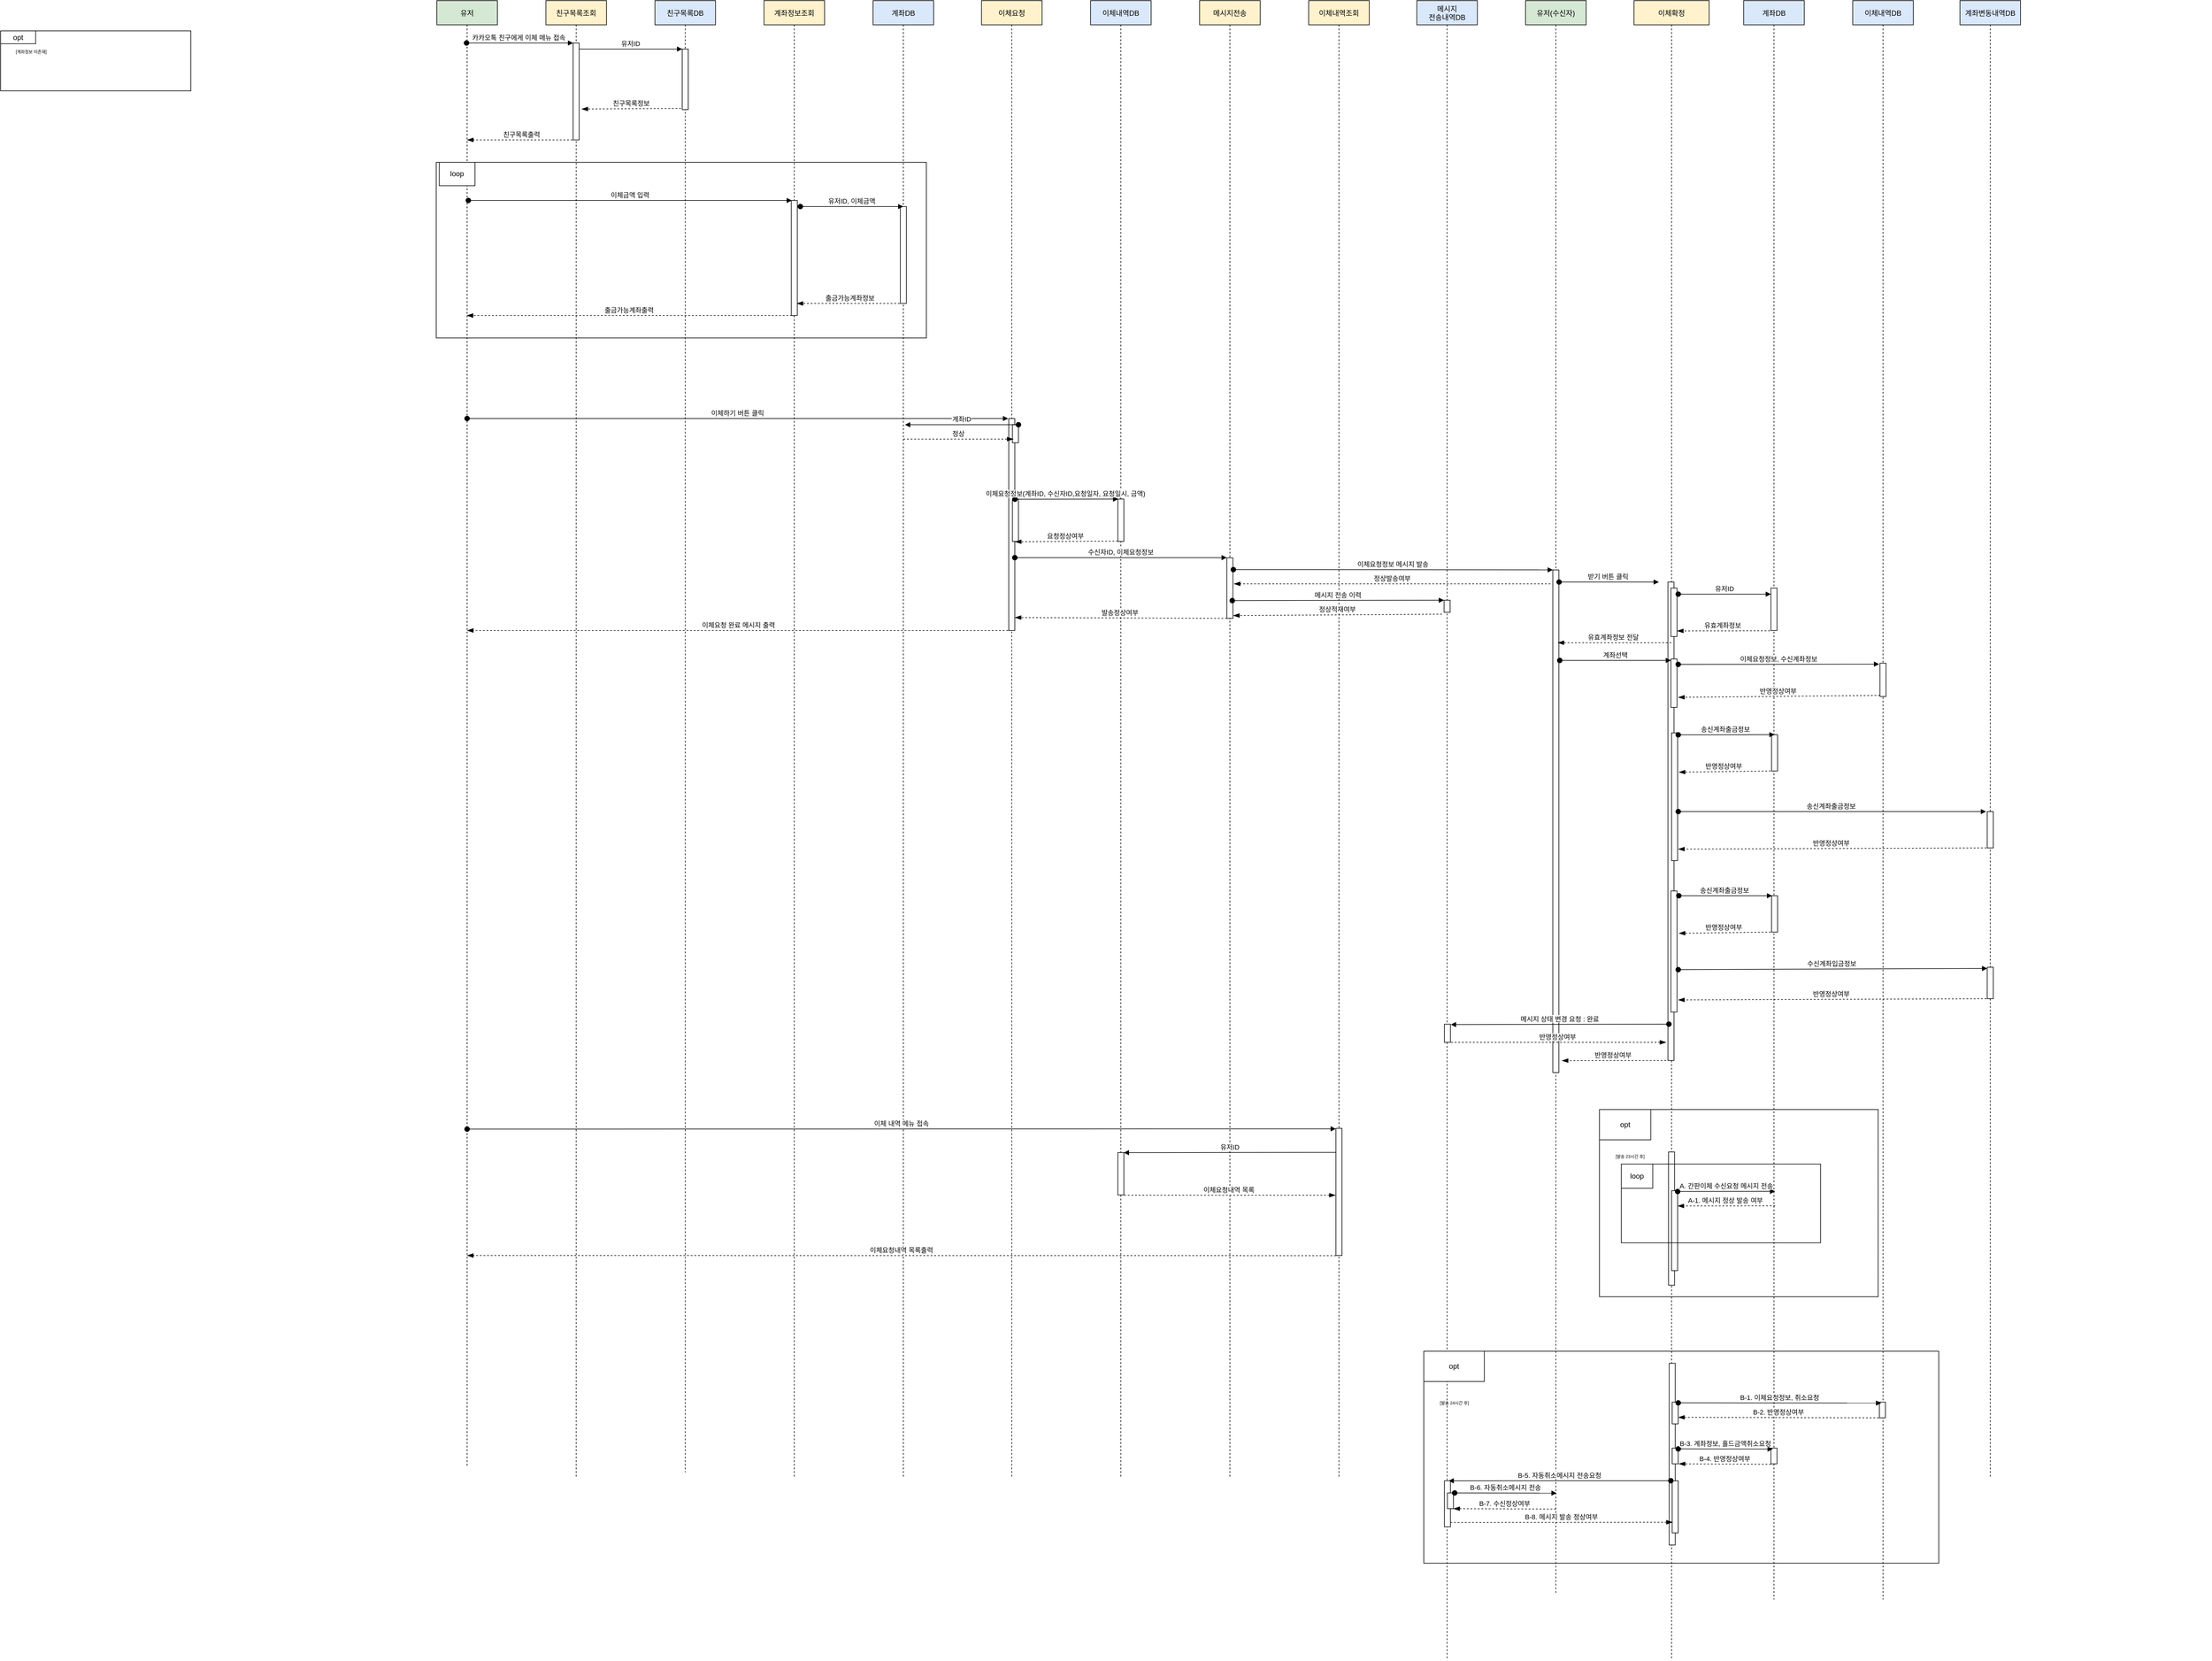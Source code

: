 <mxfile version="20.3.3" type="github">
  <diagram id="kgpKYQtTHZ0yAKxKKP6v" name="Page-1">
    <mxGraphModel dx="3054" dy="756" grid="1" gridSize="10" guides="1" tooltips="1" connect="1" arrows="1" fold="1" page="1" pageScale="1" pageWidth="850" pageHeight="1100" background="none" math="0" shadow="0">
      <root>
        <mxCell id="0" />
        <mxCell id="1" parent="0" />
        <mxCell id="CvV1-d97VzqDH3h47T7x-56" value="" style="group" parent="1" vertex="1" connectable="0">
          <mxGeometry x="-1100" y="130" width="314" height="99" as="geometry" />
        </mxCell>
        <mxCell id="CvV1-d97VzqDH3h47T7x-58" value="opt" style="whiteSpace=wrap;html=1;labelBackgroundColor=#FFFFFF;strokeWidth=1;fillColor=default;" parent="CvV1-d97VzqDH3h47T7x-56" vertex="1">
          <mxGeometry width="57.842" height="21.214" as="geometry" />
        </mxCell>
        <mxCell id="CvV1-d97VzqDH3h47T7x-61" value="" style="group" parent="CvV1-d97VzqDH3h47T7x-56" vertex="1" connectable="0">
          <mxGeometry width="314.0" height="99.0" as="geometry" />
        </mxCell>
        <mxCell id="CvV1-d97VzqDH3h47T7x-57" value="" style="whiteSpace=wrap;html=1;labelBackgroundColor=#FFFFFF;strokeWidth=1;fillColor=none;" parent="CvV1-d97VzqDH3h47T7x-61" vertex="1">
          <mxGeometry width="314.0" height="99.0" as="geometry" />
        </mxCell>
        <mxCell id="CvV1-d97VzqDH3h47T7x-60" value="[계좌정보 미존재]" style="text;html=1;align=center;verticalAlign=middle;resizable=0;points=[];autosize=1;strokeColor=none;fillColor=none;fontSize=7;" parent="CvV1-d97VzqDH3h47T7x-61" vertex="1">
          <mxGeometry y="20.114" width="100" height="30" as="geometry" />
        </mxCell>
        <mxCell id="2jdDPLGbn6Hf8-7H8EuZ-40" value="" style="group" parent="1" vertex="1" connectable="0">
          <mxGeometry x="-380" y="80" width="2929" height="2740" as="geometry" />
        </mxCell>
        <mxCell id="3nuBFxr9cyL0pnOWT2aG-1" value="친구목록조회" style="shape=umlLifeline;perimeter=lifelinePerimeter;container=1;collapsible=0;recursiveResize=0;rounded=0;shadow=0;strokeWidth=1;fillColor=#fff2cc;strokeColor=default;" parent="2jdDPLGbn6Hf8-7H8EuZ-40" vertex="1">
          <mxGeometry x="180" width="100" height="2440" as="geometry" />
        </mxCell>
        <mxCell id="3nuBFxr9cyL0pnOWT2aG-2" value="" style="points=[];perimeter=orthogonalPerimeter;rounded=0;shadow=0;strokeWidth=1;" parent="3nuBFxr9cyL0pnOWT2aG-1" vertex="1">
          <mxGeometry x="45" y="70" width="10" height="160" as="geometry" />
        </mxCell>
        <mxCell id="3nuBFxr9cyL0pnOWT2aG-5" value="친구목록DB" style="shape=umlLifeline;perimeter=lifelinePerimeter;container=1;collapsible=0;recursiveResize=0;rounded=0;shadow=0;strokeWidth=1;fillColor=#dae8fc;strokeColor=default;" parent="2jdDPLGbn6Hf8-7H8EuZ-40" vertex="1">
          <mxGeometry x="360" width="100" height="2430" as="geometry" />
        </mxCell>
        <mxCell id="3nuBFxr9cyL0pnOWT2aG-6" value="" style="points=[];perimeter=orthogonalPerimeter;rounded=0;shadow=0;strokeWidth=1;" parent="3nuBFxr9cyL0pnOWT2aG-5" vertex="1">
          <mxGeometry x="45" y="80" width="10" height="100" as="geometry" />
        </mxCell>
        <mxCell id="3nuBFxr9cyL0pnOWT2aG-7" value="친구목록정보" style="verticalAlign=bottom;endArrow=blockThin;dashed=1;endSize=8;shadow=0;strokeWidth=1;exitX=-0.2;exitY=0.98;exitDx=0;exitDy=0;exitPerimeter=0;endFill=1;entryX=1.4;entryY=0.681;entryDx=0;entryDy=0;entryPerimeter=0;" parent="2jdDPLGbn6Hf8-7H8EuZ-40" target="3nuBFxr9cyL0pnOWT2aG-2" edge="1">
          <mxGeometry relative="1" as="geometry">
            <mxPoint x="240" y="178" as="targetPoint" />
            <mxPoint x="403" y="178" as="sourcePoint" />
          </mxGeometry>
        </mxCell>
        <mxCell id="3nuBFxr9cyL0pnOWT2aG-8" value="유저ID" style="verticalAlign=bottom;endArrow=block;entryX=0;entryY=0;shadow=0;strokeWidth=1;" parent="2jdDPLGbn6Hf8-7H8EuZ-40" source="3nuBFxr9cyL0pnOWT2aG-2" target="3nuBFxr9cyL0pnOWT2aG-6" edge="1">
          <mxGeometry relative="1" as="geometry">
            <mxPoint x="335" y="80" as="sourcePoint" />
          </mxGeometry>
        </mxCell>
        <mxCell id="CvV1-d97VzqDH3h47T7x-1" value="유저" style="shape=umlLifeline;perimeter=lifelinePerimeter;container=1;collapsible=0;recursiveResize=0;rounded=0;shadow=0;strokeWidth=1;fillColor=#d5e8d4;strokeColor=default;" parent="2jdDPLGbn6Hf8-7H8EuZ-40" vertex="1">
          <mxGeometry width="100" height="2420" as="geometry" />
        </mxCell>
        <mxCell id="CvV1-d97VzqDH3h47T7x-10" value="이체금액 입력" style="verticalAlign=bottom;startArrow=oval;endArrow=block;startSize=8;shadow=0;strokeWidth=1;exitX=0.4;exitY=0;exitDx=0;exitDy=0;exitPerimeter=0;entryX=0.1;entryY=0;entryDx=0;entryDy=0;entryPerimeter=0;" parent="CvV1-d97VzqDH3h47T7x-1" target="CvV1-d97VzqDH3h47T7x-8" edge="1">
          <mxGeometry relative="1" as="geometry">
            <mxPoint x="52" y="330" as="sourcePoint" />
            <mxPoint x="228" y="330" as="targetPoint" />
          </mxGeometry>
        </mxCell>
        <mxCell id="3nuBFxr9cyL0pnOWT2aG-3" value="카카오톡 친구에게 이체 메뉴 접속 " style="verticalAlign=bottom;startArrow=oval;endArrow=block;startSize=8;shadow=0;strokeWidth=1;exitX=0.4;exitY=0;exitDx=0;exitDy=0;exitPerimeter=0;" parent="2jdDPLGbn6Hf8-7H8EuZ-40" target="3nuBFxr9cyL0pnOWT2aG-2" edge="1">
          <mxGeometry relative="1" as="geometry">
            <mxPoint x="49" y="70" as="sourcePoint" />
          </mxGeometry>
        </mxCell>
        <mxCell id="CvV1-d97VzqDH3h47T7x-9" value="친구목록출력" style="verticalAlign=bottom;endArrow=blockThin;dashed=1;endSize=8;shadow=0;strokeWidth=1;endFill=1;" parent="2jdDPLGbn6Hf8-7H8EuZ-40" target="CvV1-d97VzqDH3h47T7x-1" edge="1">
          <mxGeometry relative="1" as="geometry">
            <mxPoint x="245" y="240" as="targetPoint" />
            <mxPoint x="230" y="230" as="sourcePoint" />
          </mxGeometry>
        </mxCell>
        <mxCell id="CvV1-d97VzqDH3h47T7x-13" value="계좌정보조회" style="shape=umlLifeline;perimeter=lifelinePerimeter;container=1;collapsible=0;recursiveResize=0;rounded=0;shadow=0;strokeWidth=1;fillColor=#fff2cc;strokeColor=default;" parent="2jdDPLGbn6Hf8-7H8EuZ-40" vertex="1">
          <mxGeometry x="540" width="100" height="2440" as="geometry" />
        </mxCell>
        <mxCell id="CvV1-d97VzqDH3h47T7x-8" value="" style="points=[];perimeter=orthogonalPerimeter;rounded=0;shadow=0;strokeWidth=1;" parent="CvV1-d97VzqDH3h47T7x-13" vertex="1">
          <mxGeometry x="45" y="330" width="10" height="190" as="geometry" />
        </mxCell>
        <mxCell id="CvV1-d97VzqDH3h47T7x-15" value="계좌DB" style="shape=umlLifeline;perimeter=lifelinePerimeter;container=1;collapsible=0;recursiveResize=0;rounded=0;shadow=0;strokeWidth=1;fillColor=#dae8fc;strokeColor=default;" parent="2jdDPLGbn6Hf8-7H8EuZ-40" vertex="1">
          <mxGeometry x="720" width="100" height="2440" as="geometry" />
        </mxCell>
        <mxCell id="CvV1-d97VzqDH3h47T7x-16" value="" style="points=[];perimeter=orthogonalPerimeter;rounded=0;shadow=0;strokeWidth=1;" parent="CvV1-d97VzqDH3h47T7x-15" vertex="1">
          <mxGeometry x="45" y="340" width="10" height="160" as="geometry" />
        </mxCell>
        <mxCell id="CvV1-d97VzqDH3h47T7x-19" value="유저ID, 이체금액" style="verticalAlign=bottom;startArrow=oval;endArrow=block;startSize=8;shadow=0;strokeWidth=1;entryX=0.5;entryY=0;entryDx=0;entryDy=0;entryPerimeter=0;" parent="2jdDPLGbn6Hf8-7H8EuZ-40" target="CvV1-d97VzqDH3h47T7x-16" edge="1">
          <mxGeometry relative="1" as="geometry">
            <mxPoint x="600" y="340" as="sourcePoint" />
            <mxPoint x="1154" y="370" as="targetPoint" />
          </mxGeometry>
        </mxCell>
        <mxCell id="CvV1-d97VzqDH3h47T7x-24" value="출금가능계좌정보" style="verticalAlign=bottom;endArrow=blockThin;dashed=1;endSize=8;shadow=0;strokeWidth=1;entryX=0.9;entryY=0.869;entryDx=0;entryDy=0;entryPerimeter=0;exitX=0.5;exitY=1;exitDx=0;exitDy=0;exitPerimeter=0;endFill=1;" parent="2jdDPLGbn6Hf8-7H8EuZ-40" edge="1">
          <mxGeometry relative="1" as="geometry">
            <mxPoint x="594" y="500.04" as="targetPoint" />
            <mxPoint x="770" y="500" as="sourcePoint" />
          </mxGeometry>
        </mxCell>
        <mxCell id="CvV1-d97VzqDH3h47T7x-25" value="출금가능계좌출력" style="verticalAlign=bottom;endArrow=blockThin;dashed=1;endSize=8;shadow=0;strokeWidth=1;exitX=0.5;exitY=1;exitDx=0;exitDy=0;exitPerimeter=0;endFill=1;" parent="2jdDPLGbn6Hf8-7H8EuZ-40" edge="1">
          <mxGeometry relative="1" as="geometry">
            <mxPoint x="49.5" y="520" as="targetPoint" />
            <mxPoint x="586" y="520" as="sourcePoint" />
          </mxGeometry>
        </mxCell>
        <mxCell id="CvV1-d97VzqDH3h47T7x-55" value="" style="group" parent="2jdDPLGbn6Hf8-7H8EuZ-40" vertex="1" connectable="0">
          <mxGeometry x="4" y="267" width="809" height="290" as="geometry" />
        </mxCell>
        <mxCell id="CvV1-d97VzqDH3h47T7x-54" value="loop" style="whiteSpace=wrap;html=1;labelBackgroundColor=#FFFFFF;strokeWidth=1;fillColor=default;" parent="CvV1-d97VzqDH3h47T7x-55" vertex="1">
          <mxGeometry width="58.99" height="38.667" as="geometry" />
        </mxCell>
        <mxCell id="CvV1-d97VzqDH3h47T7x-53" value="" style="whiteSpace=wrap;html=1;labelBackgroundColor=#FFFFFF;strokeWidth=1;fillColor=none;" parent="CvV1-d97VzqDH3h47T7x-55" vertex="1">
          <mxGeometry x="-5" width="809" height="290" as="geometry" />
        </mxCell>
        <mxCell id="CvV1-d97VzqDH3h47T7x-63" value="이체하기 버튼 클릭" style="verticalAlign=bottom;startArrow=oval;endArrow=block;startSize=8;shadow=0;strokeWidth=1;exitX=0.4;exitY=0;exitDx=0;exitDy=0;exitPerimeter=0;entryX=-0.1;entryY=0;entryDx=0;entryDy=0;entryPerimeter=0;" parent="2jdDPLGbn6Hf8-7H8EuZ-40" target="CvV1-d97VzqDH3h47T7x-65" edge="1">
          <mxGeometry relative="1" as="geometry">
            <mxPoint x="50" y="690" as="sourcePoint" />
            <mxPoint x="226" y="690" as="targetPoint" />
          </mxGeometry>
        </mxCell>
        <mxCell id="CvV1-d97VzqDH3h47T7x-77" value="이체요청 완료 메시지 출력 " style="verticalAlign=bottom;endArrow=blockThin;dashed=1;endSize=8;shadow=0;strokeWidth=1;exitX=0.5;exitY=1;exitDx=0;exitDy=0;exitPerimeter=0;endFill=1;" parent="2jdDPLGbn6Hf8-7H8EuZ-40" source="CvV1-d97VzqDH3h47T7x-65" target="CvV1-d97VzqDH3h47T7x-1" edge="1">
          <mxGeometry relative="1" as="geometry">
            <mxPoint x="772.0" y="1040.45" as="targetPoint" />
            <mxPoint x="1120.85" y="1040" as="sourcePoint" />
          </mxGeometry>
        </mxCell>
        <mxCell id="CvV1-d97VzqDH3h47T7x-79" value="이체 내역 메뉴 접속" style="verticalAlign=bottom;startArrow=oval;endArrow=block;startSize=8;shadow=0;strokeWidth=1;exitX=0.5;exitY=0.484;exitDx=0;exitDy=0;exitPerimeter=0;entryX=-0.015;entryY=0.004;entryDx=0;entryDy=0;entryPerimeter=0;" parent="2jdDPLGbn6Hf8-7H8EuZ-40" target="CvV1-d97VzqDH3h47T7x-82" edge="1">
          <mxGeometry relative="1" as="geometry">
            <mxPoint x="50" y="1863.28" as="sourcePoint" />
            <mxPoint x="1127" y="1862" as="targetPoint" />
          </mxGeometry>
        </mxCell>
        <mxCell id="CvV1-d97VzqDH3h47T7x-87" value="이체요청내역 목록출력" style="verticalAlign=bottom;endArrow=blockThin;dashed=1;endSize=8;shadow=0;strokeWidth=1;endFill=1;exitX=0;exitY=1.001;exitDx=0;exitDy=0;exitPerimeter=0;" parent="2jdDPLGbn6Hf8-7H8EuZ-40" source="CvV1-d97VzqDH3h47T7x-82" edge="1">
          <mxGeometry relative="1" as="geometry">
            <mxPoint x="50" y="2072" as="targetPoint" />
            <mxPoint x="1790" y="2072" as="sourcePoint" />
          </mxGeometry>
        </mxCell>
        <mxCell id="CvV1-d97VzqDH3h47T7x-135" value="" style="group" parent="2jdDPLGbn6Hf8-7H8EuZ-40" vertex="1" connectable="0">
          <mxGeometry x="899" width="2030" height="2740" as="geometry" />
        </mxCell>
        <mxCell id="CvV1-d97VzqDH3h47T7x-64" value="이체요청" style="shape=umlLifeline;perimeter=lifelinePerimeter;container=1;collapsible=0;recursiveResize=0;rounded=0;shadow=0;strokeWidth=1;fillColor=#fff2cc;strokeColor=default;" parent="CvV1-d97VzqDH3h47T7x-135" vertex="1">
          <mxGeometry width="100" height="2440" as="geometry" />
        </mxCell>
        <mxCell id="CvV1-d97VzqDH3h47T7x-65" value="" style="points=[];perimeter=orthogonalPerimeter;rounded=0;shadow=0;strokeWidth=1;" parent="CvV1-d97VzqDH3h47T7x-64" vertex="1">
          <mxGeometry x="45" y="690" width="10" height="350" as="geometry" />
        </mxCell>
        <mxCell id="998yXdrQcmCT62WCg0Dt-4" value="" style="points=[];perimeter=orthogonalPerimeter;rounded=0;shadow=0;strokeWidth=1;" vertex="1" parent="CvV1-d97VzqDH3h47T7x-64">
          <mxGeometry x="51" y="823" width="10" height="70" as="geometry" />
        </mxCell>
        <mxCell id="CvV1-d97VzqDH3h47T7x-66" value="이체내역DB" style="shape=umlLifeline;perimeter=lifelinePerimeter;container=1;collapsible=0;recursiveResize=0;rounded=0;shadow=0;strokeWidth=1;fillColor=#dae8fc;strokeColor=default;" parent="CvV1-d97VzqDH3h47T7x-135" vertex="1">
          <mxGeometry x="180" width="100" height="2440" as="geometry" />
        </mxCell>
        <mxCell id="CvV1-d97VzqDH3h47T7x-67" value="" style="points=[];perimeter=orthogonalPerimeter;rounded=0;shadow=0;strokeWidth=1;" parent="CvV1-d97VzqDH3h47T7x-66" vertex="1">
          <mxGeometry x="45" y="823" width="10" height="70" as="geometry" />
        </mxCell>
        <mxCell id="CvV1-d97VzqDH3h47T7x-84" value="" style="points=[];perimeter=orthogonalPerimeter;rounded=0;shadow=0;strokeWidth=1;" parent="CvV1-d97VzqDH3h47T7x-66" vertex="1">
          <mxGeometry x="45" y="1902" width="10" height="70" as="geometry" />
        </mxCell>
        <mxCell id="CvV1-d97VzqDH3h47T7x-68" value="메시지전송" style="shape=umlLifeline;perimeter=lifelinePerimeter;container=1;collapsible=0;recursiveResize=0;rounded=0;shadow=0;strokeWidth=1;fillColor=#fff2cc;strokeColor=default;" parent="CvV1-d97VzqDH3h47T7x-135" vertex="1">
          <mxGeometry x="360" width="100" height="2440" as="geometry" />
        </mxCell>
        <mxCell id="CvV1-d97VzqDH3h47T7x-69" value="" style="points=[];perimeter=orthogonalPerimeter;rounded=0;shadow=0;strokeWidth=1;" parent="CvV1-d97VzqDH3h47T7x-68" vertex="1">
          <mxGeometry x="45" y="920" width="10" height="100" as="geometry" />
        </mxCell>
        <mxCell id="CvV1-d97VzqDH3h47T7x-71" value="이체요청정보(계좌ID, 수신자ID,요청일자, 요청일시, 금액) " style="verticalAlign=bottom;startArrow=oval;endArrow=block;startSize=8;shadow=0;strokeWidth=1;exitX=1.031;exitY=0.172;exitDx=0;exitDy=0;exitPerimeter=0;entryX=0.068;entryY=0;entryDx=0;entryDy=0;entryPerimeter=0;" parent="CvV1-d97VzqDH3h47T7x-135" target="CvV1-d97VzqDH3h47T7x-67" edge="1">
          <mxGeometry relative="1" as="geometry">
            <mxPoint x="55.31" y="823.2" as="sourcePoint" />
            <mxPoint x="230" y="823" as="targetPoint" />
          </mxGeometry>
        </mxCell>
        <mxCell id="CvV1-d97VzqDH3h47T7x-72" value="수신자ID, 이체요청정보" style="verticalAlign=bottom;startArrow=oval;endArrow=block;startSize=8;shadow=0;strokeWidth=1;entryX=-0.014;entryY=-0.003;entryDx=0;entryDy=0;entryPerimeter=0;" parent="CvV1-d97VzqDH3h47T7x-135" source="CvV1-d97VzqDH3h47T7x-65" target="CvV1-d97VzqDH3h47T7x-69" edge="1">
          <mxGeometry relative="1" as="geometry">
            <mxPoint x="65.31" y="860.2" as="sourcePoint" />
            <mxPoint x="235.68" y="860" as="targetPoint" />
          </mxGeometry>
        </mxCell>
        <mxCell id="CvV1-d97VzqDH3h47T7x-73" value="요청정상여부 " style="verticalAlign=bottom;endArrow=blockThin;dashed=1;endSize=8;shadow=0;strokeWidth=1;exitX=0.009;exitY=0.991;exitDx=0;exitDy=0;exitPerimeter=0;endFill=1;entryX=1.036;entryY=0.373;entryDx=0;entryDy=0;entryPerimeter=0;" parent="CvV1-d97VzqDH3h47T7x-135" source="CvV1-d97VzqDH3h47T7x-67" edge="1">
          <mxGeometry relative="1" as="geometry">
            <mxPoint x="55.36" y="893.55" as="targetPoint" />
            <mxPoint x="225" y="891.82" as="sourcePoint" />
          </mxGeometry>
        </mxCell>
        <mxCell id="CvV1-d97VzqDH3h47T7x-74" value="유저(수신자)" style="shape=umlLifeline;perimeter=lifelinePerimeter;container=1;collapsible=0;recursiveResize=0;rounded=0;shadow=0;strokeWidth=1;fillColor=#d5e8d4;strokeColor=default;" parent="CvV1-d97VzqDH3h47T7x-135" vertex="1">
          <mxGeometry x="898" width="100" height="2630" as="geometry" />
        </mxCell>
        <mxCell id="CvV1-d97VzqDH3h47T7x-88" value="" style="points=[];perimeter=orthogonalPerimeter;rounded=0;shadow=0;strokeWidth=1;" parent="CvV1-d97VzqDH3h47T7x-74" vertex="1">
          <mxGeometry x="45" y="940" width="10" height="830" as="geometry" />
        </mxCell>
        <mxCell id="CvV1-d97VzqDH3h47T7x-76" value="발송정상여부 " style="verticalAlign=bottom;endArrow=blockThin;dashed=1;endSize=8;shadow=0;strokeWidth=1;exitX=0.008;exitY=1;exitDx=0;exitDy=0;exitPerimeter=0;endFill=1;entryX=1.012;entryY=0.939;entryDx=0;entryDy=0;entryPerimeter=0;" parent="CvV1-d97VzqDH3h47T7x-135" source="CvV1-d97VzqDH3h47T7x-69" target="CvV1-d97VzqDH3h47T7x-65" edge="1">
          <mxGeometry relative="1" as="geometry">
            <mxPoint x="150" y="931" as="targetPoint" />
            <mxPoint x="399.73" y="930.0" as="sourcePoint" />
          </mxGeometry>
        </mxCell>
        <mxCell id="CvV1-d97VzqDH3h47T7x-81" value="이체내역조회" style="shape=umlLifeline;perimeter=lifelinePerimeter;container=1;collapsible=0;recursiveResize=0;rounded=0;shadow=0;strokeWidth=1;fillColor=#fff2cc;strokeColor=default;" parent="CvV1-d97VzqDH3h47T7x-135" vertex="1">
          <mxGeometry x="540" width="100" height="2440" as="geometry" />
        </mxCell>
        <mxCell id="CvV1-d97VzqDH3h47T7x-82" value="" style="points=[];perimeter=orthogonalPerimeter;rounded=0;shadow=0;strokeWidth=1;" parent="CvV1-d97VzqDH3h47T7x-81" vertex="1">
          <mxGeometry x="45" y="1862" width="10" height="210" as="geometry" />
        </mxCell>
        <mxCell id="CvV1-d97VzqDH3h47T7x-83" value="유저ID" style="verticalAlign=bottom;startArrow=none;endArrow=block;startSize=8;shadow=0;strokeWidth=1;exitX=0.002;exitY=0.189;exitDx=0;exitDy=0;exitPerimeter=0;entryX=0.99;entryY=0.002;entryDx=0;entryDy=0;entryPerimeter=0;startFill=0;" parent="CvV1-d97VzqDH3h47T7x-135" source="CvV1-d97VzqDH3h47T7x-82" target="CvV1-d97VzqDH3h47T7x-84" edge="1">
          <mxGeometry relative="1" as="geometry">
            <mxPoint x="-1020" y="1873.28" as="sourcePoint" />
            <mxPoint x="340" y="1902" as="targetPoint" />
          </mxGeometry>
        </mxCell>
        <mxCell id="CvV1-d97VzqDH3h47T7x-85" value="이체요청내역 목록 " style="verticalAlign=bottom;endArrow=blockThin;dashed=1;endSize=8;shadow=0;strokeWidth=1;exitX=1.047;exitY=1.008;exitDx=0;exitDy=0;exitPerimeter=0;endFill=1;entryX=-0.049;entryY=0.526;entryDx=0;entryDy=0;entryPerimeter=0;" parent="CvV1-d97VzqDH3h47T7x-135" source="CvV1-d97VzqDH3h47T7x-84" target="CvV1-d97VzqDH3h47T7x-82" edge="1">
          <mxGeometry relative="1" as="geometry">
            <mxPoint x="-140" y="2022.45" as="targetPoint" />
            <mxPoint x="208.85" y="2022" as="sourcePoint" />
          </mxGeometry>
        </mxCell>
        <mxCell id="CvV1-d97VzqDH3h47T7x-89" value="이체확정" style="shape=umlLifeline;perimeter=lifelinePerimeter;container=1;collapsible=0;recursiveResize=0;rounded=0;shadow=0;strokeWidth=1;fillColor=#fff2cc;strokeColor=default;" parent="CvV1-d97VzqDH3h47T7x-135" vertex="1">
          <mxGeometry x="1077" width="124" height="2740" as="geometry" />
        </mxCell>
        <mxCell id="CvV1-d97VzqDH3h47T7x-90" value="" style="points=[];perimeter=orthogonalPerimeter;rounded=0;shadow=0;strokeWidth=1;" parent="CvV1-d97VzqDH3h47T7x-89" vertex="1">
          <mxGeometry x="56" y="960" width="10" height="790" as="geometry" />
        </mxCell>
        <mxCell id="CvV1-d97VzqDH3h47T7x-94" value="" style="points=[];perimeter=orthogonalPerimeter;rounded=0;shadow=0;strokeWidth=1;" parent="CvV1-d97VzqDH3h47T7x-89" vertex="1">
          <mxGeometry x="61" y="970" width="10" height="80" as="geometry" />
        </mxCell>
        <mxCell id="CvV1-d97VzqDH3h47T7x-114" value="" style="points=[];perimeter=orthogonalPerimeter;rounded=0;shadow=0;strokeWidth=1;" parent="CvV1-d97VzqDH3h47T7x-89" vertex="1">
          <mxGeometry x="62" y="1209" width="10" height="211" as="geometry" />
        </mxCell>
        <mxCell id="CvV1-d97VzqDH3h47T7x-124" value="" style="points=[];perimeter=orthogonalPerimeter;rounded=0;shadow=0;strokeWidth=1;" parent="CvV1-d97VzqDH3h47T7x-89" vertex="1">
          <mxGeometry x="61" y="1470" width="10" height="200" as="geometry" />
        </mxCell>
        <mxCell id="2jdDPLGbn6Hf8-7H8EuZ-38" value="유효계좌정보 전달 " style="verticalAlign=bottom;endArrow=blockThin;dashed=1;endSize=8;shadow=0;strokeWidth=1;endFill=1;entryX=1.014;entryY=0.884;entryDx=0;entryDy=0;entryPerimeter=0;" parent="CvV1-d97VzqDH3h47T7x-89" source="CvV1-d97VzqDH3h47T7x-89" edge="1">
          <mxGeometry relative="1" as="geometry">
            <mxPoint x="-126.0" y="1060.23" as="targetPoint" />
            <mxPoint x="27.36" y="1060.0" as="sourcePoint" />
          </mxGeometry>
        </mxCell>
        <mxCell id="CvV1-d97VzqDH3h47T7x-91" value="받기 버튼 클릭 " style="verticalAlign=bottom;startArrow=oval;endArrow=block;startSize=8;shadow=0;strokeWidth=1;exitX=1.071;exitY=0.235;exitDx=0;exitDy=0;exitPerimeter=0;" parent="CvV1-d97VzqDH3h47T7x-135" edge="1">
          <mxGeometry relative="1" as="geometry">
            <mxPoint x="953.35" y="960.0" as="sourcePoint" />
            <mxPoint x="1118" y="960" as="targetPoint" />
          </mxGeometry>
        </mxCell>
        <mxCell id="CvV1-d97VzqDH3h47T7x-92" value="계좌DB" style="shape=umlLifeline;perimeter=lifelinePerimeter;container=1;collapsible=0;recursiveResize=0;rounded=0;shadow=0;strokeWidth=1;labelBackgroundColor=none;fillColor=#dae8fc;strokeColor=default;" parent="CvV1-d97VzqDH3h47T7x-135" vertex="1">
          <mxGeometry x="1258" width="100" height="2640" as="geometry" />
        </mxCell>
        <mxCell id="CvV1-d97VzqDH3h47T7x-93" value="" style="points=[];perimeter=orthogonalPerimeter;rounded=0;shadow=0;strokeWidth=1;" parent="CvV1-d97VzqDH3h47T7x-92" vertex="1">
          <mxGeometry x="45" y="970" width="10" height="70" as="geometry" />
        </mxCell>
        <mxCell id="CvV1-d97VzqDH3h47T7x-126" value="수신계좌입금정보 " style="verticalAlign=bottom;startArrow=oval;endArrow=block;startSize=8;shadow=0;strokeWidth=1;entryX=-0.038;entryY=0.124;entryDx=0;entryDy=0;entryPerimeter=0;" parent="CvV1-d97VzqDH3h47T7x-92" edge="1">
          <mxGeometry relative="1" as="geometry">
            <mxPoint x="-108" y="1600" as="sourcePoint" />
            <mxPoint x="402.0" y="1598" as="targetPoint" />
          </mxGeometry>
        </mxCell>
        <mxCell id="CvV1-d97VzqDH3h47T7x-127" value="반영정상여부 " style="verticalAlign=bottom;endArrow=blockThin;dashed=1;endSize=8;shadow=0;strokeWidth=1;endFill=1;exitX=-0.128;exitY=1;exitDx=0;exitDy=0;exitPerimeter=0;" parent="CvV1-d97VzqDH3h47T7x-92" edge="1">
          <mxGeometry relative="1" as="geometry">
            <mxPoint x="-108" y="1650" as="targetPoint" />
            <mxPoint x="400.72" y="1648" as="sourcePoint" />
          </mxGeometry>
        </mxCell>
        <mxCell id="CvV1-d97VzqDH3h47T7x-95" value="유저ID" style="verticalAlign=bottom;startArrow=oval;endArrow=block;startSize=8;shadow=0;strokeWidth=1;entryX=-0.006;entryY=0.143;entryDx=0;entryDy=0;entryPerimeter=0;" parent="CvV1-d97VzqDH3h47T7x-135" target="CvV1-d97VzqDH3h47T7x-93" edge="1">
          <mxGeometry relative="1" as="geometry">
            <mxPoint x="1150" y="980" as="sourcePoint" />
            <mxPoint x="1308.29" y="980.16" as="targetPoint" />
          </mxGeometry>
        </mxCell>
        <mxCell id="CvV1-d97VzqDH3h47T7x-96" value="유효계좌정보 " style="verticalAlign=bottom;endArrow=blockThin;dashed=1;endSize=8;shadow=0;strokeWidth=1;endFill=1;exitX=-0.15;exitY=1.007;exitDx=0;exitDy=0;exitPerimeter=0;entryX=1.014;entryY=0.884;entryDx=0;entryDy=0;entryPerimeter=0;" parent="CvV1-d97VzqDH3h47T7x-135" source="CvV1-d97VzqDH3h47T7x-93" target="CvV1-d97VzqDH3h47T7x-94" edge="1">
          <mxGeometry relative="1" as="geometry">
            <mxPoint x="1138" y="1040" as="targetPoint" />
            <mxPoint x="1503" y="1050.21" as="sourcePoint" />
          </mxGeometry>
        </mxCell>
        <mxCell id="CvV1-d97VzqDH3h47T7x-103" value="" style="points=[];perimeter=orthogonalPerimeter;rounded=0;shadow=0;strokeWidth=1;" parent="CvV1-d97VzqDH3h47T7x-135" vertex="1">
          <mxGeometry x="1138" y="1087" width="10" height="80" as="geometry" />
        </mxCell>
        <mxCell id="CvV1-d97VzqDH3h47T7x-105" value="반영정상여부 " style="verticalAlign=bottom;endArrow=blockThin;dashed=1;endSize=8;shadow=0;strokeWidth=1;endFill=1;entryX=1.014;entryY=0.884;entryDx=0;entryDy=0;entryPerimeter=0;" parent="CvV1-d97VzqDH3h47T7x-135" edge="1">
          <mxGeometry relative="1" as="geometry">
            <mxPoint x="958.0" y="1750.23" as="targetPoint" />
            <mxPoint x="1130" y="1750" as="sourcePoint" />
          </mxGeometry>
        </mxCell>
        <mxCell id="CvV1-d97VzqDH3h47T7x-106" value="이체내역DB" style="shape=umlLifeline;perimeter=lifelinePerimeter;container=1;collapsible=0;recursiveResize=0;rounded=0;shadow=0;strokeWidth=1;fillColor=#dae8fc;strokeColor=default;" parent="CvV1-d97VzqDH3h47T7x-135" vertex="1">
          <mxGeometry x="1438" width="100" height="2640" as="geometry" />
        </mxCell>
        <mxCell id="CvV1-d97VzqDH3h47T7x-108" value="" style="points=[];perimeter=orthogonalPerimeter;rounded=0;shadow=0;strokeWidth=1;" parent="CvV1-d97VzqDH3h47T7x-106" vertex="1">
          <mxGeometry x="45" y="1094" width="10" height="55" as="geometry" />
        </mxCell>
        <mxCell id="CvV1-d97VzqDH3h47T7x-109" value="이체요청정보, 수신계좌정보" style="verticalAlign=bottom;startArrow=oval;endArrow=block;startSize=8;shadow=0;strokeWidth=1;entryX=-0.133;entryY=0.029;entryDx=0;entryDy=0;entryPerimeter=0;" parent="CvV1-d97VzqDH3h47T7x-135" target="CvV1-d97VzqDH3h47T7x-108" edge="1">
          <mxGeometry relative="1" as="geometry">
            <mxPoint x="1150" y="1096" as="sourcePoint" />
            <mxPoint x="1303.0" y="1095.01" as="targetPoint" />
          </mxGeometry>
        </mxCell>
        <mxCell id="CvV1-d97VzqDH3h47T7x-110" value="계좌변동내역DB" style="shape=umlLifeline;perimeter=lifelinePerimeter;container=1;collapsible=0;recursiveResize=0;rounded=0;shadow=0;strokeWidth=1;fillColor=#dae8fc;strokeColor=default;" parent="CvV1-d97VzqDH3h47T7x-135" vertex="1">
          <mxGeometry x="1615" width="100" height="2440" as="geometry" />
        </mxCell>
        <mxCell id="CvV1-d97VzqDH3h47T7x-111" value="" style="points=[];perimeter=orthogonalPerimeter;rounded=0;shadow=0;strokeWidth=1;" parent="CvV1-d97VzqDH3h47T7x-110" vertex="1">
          <mxGeometry x="45" y="1339" width="10" height="60" as="geometry" />
        </mxCell>
        <mxCell id="CvV1-d97VzqDH3h47T7x-125" value="" style="points=[];perimeter=orthogonalPerimeter;rounded=0;shadow=0;strokeWidth=1;" parent="CvV1-d97VzqDH3h47T7x-110" vertex="1">
          <mxGeometry x="45" y="1596" width="10" height="52" as="geometry" />
        </mxCell>
        <mxCell id="CvV1-d97VzqDH3h47T7x-112" value="반영정상여부 " style="verticalAlign=bottom;endArrow=blockThin;dashed=1;endSize=8;shadow=0;strokeWidth=1;endFill=1;entryX=1.2;entryY=0.792;entryDx=0;entryDy=0;entryPerimeter=0;exitX=0.002;exitY=0.967;exitDx=0;exitDy=0;exitPerimeter=0;" parent="CvV1-d97VzqDH3h47T7x-135" source="CvV1-d97VzqDH3h47T7x-108" target="CvV1-d97VzqDH3h47T7x-103" edge="1">
          <mxGeometry relative="1" as="geometry">
            <mxPoint x="1138.0" y="1145.23" as="targetPoint" />
            <mxPoint x="1301.36" y="1145.0" as="sourcePoint" />
          </mxGeometry>
        </mxCell>
        <mxCell id="CvV1-d97VzqDH3h47T7x-115" value="송신계좌출금정보 " style="verticalAlign=bottom;startArrow=oval;endArrow=block;startSize=8;shadow=0;strokeWidth=1;" parent="CvV1-d97VzqDH3h47T7x-135" edge="1">
          <mxGeometry relative="1" as="geometry">
            <mxPoint x="1150" y="1339" as="sourcePoint" />
            <mxPoint x="1658" y="1339" as="targetPoint" />
          </mxGeometry>
        </mxCell>
        <mxCell id="CvV1-d97VzqDH3h47T7x-117" value="반영정상여부 " style="verticalAlign=bottom;endArrow=blockThin;dashed=1;endSize=8;shadow=0;strokeWidth=1;endFill=1;exitX=-0.128;exitY=1;exitDx=0;exitDy=0;exitPerimeter=0;" parent="CvV1-d97VzqDH3h47T7x-135" source="CvV1-d97VzqDH3h47T7x-111" edge="1">
          <mxGeometry relative="1" as="geometry">
            <mxPoint x="1150" y="1401" as="targetPoint" />
            <mxPoint x="1483.02" y="1399" as="sourcePoint" />
          </mxGeometry>
        </mxCell>
        <mxCell id="CvV1-d97VzqDH3h47T7x-147" value="메시지&#xa;전송내역DB" style="shape=umlLifeline;perimeter=lifelinePerimeter;container=1;collapsible=0;recursiveResize=0;rounded=0;shadow=0;strokeWidth=1;fillColor=#dae8fc;strokeColor=default;" parent="CvV1-d97VzqDH3h47T7x-135" vertex="1">
          <mxGeometry x="718.5" width="100" height="2740" as="geometry" />
        </mxCell>
        <mxCell id="CvV1-d97VzqDH3h47T7x-148" value="" style="points=[];perimeter=orthogonalPerimeter;rounded=0;shadow=0;strokeWidth=1;" parent="CvV1-d97VzqDH3h47T7x-147" vertex="1">
          <mxGeometry x="45" y="990" width="10" height="20" as="geometry" />
        </mxCell>
        <mxCell id="CvV1-d97VzqDH3h47T7x-75" value="이체요청정보 메시지 발송" style="verticalAlign=bottom;startArrow=oval;endArrow=block;startSize=8;shadow=0;strokeWidth=1;exitX=1.071;exitY=0.235;exitDx=0;exitDy=0;exitPerimeter=0;entryX=0;entryY=0.001;entryDx=0;entryDy=0;entryPerimeter=0;" parent="CvV1-d97VzqDH3h47T7x-135" edge="1">
          <mxGeometry relative="1" as="geometry">
            <mxPoint x="415.71" y="939.45" as="sourcePoint" />
            <mxPoint x="943" y="939.89" as="targetPoint" />
          </mxGeometry>
        </mxCell>
        <mxCell id="CvV1-d97VzqDH3h47T7x-150" value="메시지 전송 이력" style="verticalAlign=bottom;startArrow=oval;endArrow=block;startSize=8;shadow=0;strokeWidth=1;exitX=0.539;exitY=0.406;exitDx=0;exitDy=0;exitPerimeter=0;entryX=-0.015;entryY=0;entryDx=0;entryDy=0;entryPerimeter=0;" parent="CvV1-d97VzqDH3h47T7x-135" source="CvV1-d97VzqDH3h47T7x-68" target="CvV1-d97VzqDH3h47T7x-148" edge="1">
          <mxGeometry relative="1" as="geometry">
            <mxPoint x="415.71" y="878.0" as="sourcePoint" />
            <mxPoint x="943" y="878.44" as="targetPoint" />
          </mxGeometry>
        </mxCell>
        <mxCell id="CvV1-d97VzqDH3h47T7x-152" value="정상적재여부" style="verticalAlign=bottom;endArrow=blockThin;dashed=1;endSize=8;shadow=0;strokeWidth=1;endFill=1;entryX=1.044;entryY=0.954;entryDx=0;entryDy=0;entryPerimeter=0;" parent="CvV1-d97VzqDH3h47T7x-135" target="CvV1-d97VzqDH3h47T7x-69" edge="1">
          <mxGeometry relative="1" as="geometry">
            <mxPoint x="420" y="1013" as="targetPoint" />
            <mxPoint x="760" y="1013" as="sourcePoint" />
          </mxGeometry>
        </mxCell>
        <mxCell id="CvV1-d97VzqDH3h47T7x-155" value="메시지 상태 변경 요청 : 완료" style="verticalAlign=bottom;startArrow=oval;endArrow=block;startSize=8;shadow=0;strokeWidth=1;exitX=0.157;exitY=0.924;exitDx=0;exitDy=0;exitPerimeter=0;entryX=1.067;entryY=0.022;entryDx=0;entryDy=0;entryPerimeter=0;" parent="CvV1-d97VzqDH3h47T7x-135" source="CvV1-d97VzqDH3h47T7x-90" target="CvV1-d97VzqDH3h47T7x-169" edge="1">
          <mxGeometry relative="1" as="geometry">
            <mxPoint x="1120.29" y="1690.77" as="sourcePoint" />
            <mxPoint x="780" y="1690" as="targetPoint" />
          </mxGeometry>
        </mxCell>
        <mxCell id="CvV1-d97VzqDH3h47T7x-156" value="정상발송여부" style="verticalAlign=bottom;endArrow=blockThin;dashed=1;endSize=8;shadow=0;strokeWidth=1;endFill=1;entryX=1.044;entryY=0.954;entryDx=0;entryDy=0;entryPerimeter=0;" parent="CvV1-d97VzqDH3h47T7x-135" edge="1">
          <mxGeometry relative="1" as="geometry">
            <mxPoint x="416.72" y="963.0" as="targetPoint" />
            <mxPoint x="939" y="963" as="sourcePoint" />
          </mxGeometry>
        </mxCell>
        <mxCell id="CvV1-d97VzqDH3h47T7x-157" value="반영정상여부 " style="verticalAlign=bottom;endArrow=blockThin;dashed=1;endSize=8;shadow=0;strokeWidth=1;endFill=1;" parent="CvV1-d97VzqDH3h47T7x-135" edge="1">
          <mxGeometry relative="1" as="geometry">
            <mxPoint x="1130" y="1720" as="targetPoint" />
            <mxPoint x="775" y="1720" as="sourcePoint" />
          </mxGeometry>
        </mxCell>
        <mxCell id="CvV1-d97VzqDH3h47T7x-169" value="" style="points=[];perimeter=orthogonalPerimeter;rounded=0;shadow=0;strokeWidth=1;" parent="CvV1-d97VzqDH3h47T7x-135" vertex="1">
          <mxGeometry x="764" y="1690" width="10" height="30" as="geometry" />
        </mxCell>
        <mxCell id="2jdDPLGbn6Hf8-7H8EuZ-7" value="" style="points=[];perimeter=orthogonalPerimeter;rounded=0;shadow=0;strokeWidth=1;" parent="CvV1-d97VzqDH3h47T7x-135" vertex="1">
          <mxGeometry x="1135" y="2250" width="10" height="300" as="geometry" />
        </mxCell>
        <mxCell id="2jdDPLGbn6Hf8-7H8EuZ-19" value="" style="points=[];perimeter=orthogonalPerimeter;rounded=0;shadow=0;strokeWidth=1;" parent="CvV1-d97VzqDH3h47T7x-135" vertex="1">
          <mxGeometry x="1482" y="2314" width="10" height="26" as="geometry" />
        </mxCell>
        <mxCell id="2jdDPLGbn6Hf8-7H8EuZ-9" value="" style="points=[];perimeter=orthogonalPerimeter;rounded=0;shadow=0;strokeWidth=1;" parent="CvV1-d97VzqDH3h47T7x-135" vertex="1">
          <mxGeometry x="1140" y="2314" width="10" height="36" as="geometry" />
        </mxCell>
        <mxCell id="2jdDPLGbn6Hf8-7H8EuZ-10" value="B-1. 이체요청정보, 취소요청" style="verticalAlign=bottom;startArrow=oval;endArrow=block;startSize=8;shadow=0;strokeWidth=1;exitX=1.049;exitY=0.244;exitDx=0;exitDy=0;exitPerimeter=0;entryX=0.3;entryY=0.064;entryDx=0;entryDy=0;entryPerimeter=0;" parent="CvV1-d97VzqDH3h47T7x-135" target="2jdDPLGbn6Hf8-7H8EuZ-19" edge="1">
          <mxGeometry relative="1" as="geometry">
            <mxPoint x="1150.0" y="2315.26" as="sourcePoint" />
            <mxPoint x="1311" y="2315" as="targetPoint" />
          </mxGeometry>
        </mxCell>
        <mxCell id="2jdDPLGbn6Hf8-7H8EuZ-11" value="B-2. 반영정상여부" style="verticalAlign=bottom;endArrow=blockThin;dashed=1;endSize=8;shadow=0;strokeWidth=1;endFill=1;entryX=1.2;entryY=0.792;entryDx=0;entryDy=0;entryPerimeter=0;" parent="CvV1-d97VzqDH3h47T7x-135" edge="1">
          <mxGeometry relative="1" as="geometry">
            <mxPoint x="1150" y="2339.18" as="targetPoint" />
            <mxPoint x="1481" y="2340" as="sourcePoint" />
          </mxGeometry>
        </mxCell>
        <mxCell id="2jdDPLGbn6Hf8-7H8EuZ-20" value="" style="points=[];perimeter=orthogonalPerimeter;rounded=0;shadow=0;strokeWidth=1;" parent="CvV1-d97VzqDH3h47T7x-135" vertex="1">
          <mxGeometry x="1303" y="2390" width="10" height="26" as="geometry" />
        </mxCell>
        <mxCell id="2jdDPLGbn6Hf8-7H8EuZ-27" value="B-4. 반영정상여부" style="verticalAlign=bottom;endArrow=blockThin;dashed=1;endSize=8;shadow=0;strokeWidth=1;endFill=1;" parent="CvV1-d97VzqDH3h47T7x-135" edge="1">
          <mxGeometry relative="1" as="geometry">
            <mxPoint x="1151" y="2416" as="targetPoint" />
            <mxPoint x="1303" y="2416.82" as="sourcePoint" />
          </mxGeometry>
        </mxCell>
        <mxCell id="2jdDPLGbn6Hf8-7H8EuZ-28" value="" style="points=[];perimeter=orthogonalPerimeter;rounded=0;shadow=0;strokeWidth=1;" parent="CvV1-d97VzqDH3h47T7x-135" vertex="1">
          <mxGeometry x="1140" y="2390" width="10" height="26" as="geometry" />
        </mxCell>
        <mxCell id="2jdDPLGbn6Hf8-7H8EuZ-21" value="B-3. 계좌정보, 홀드금액취소요청" style="verticalAlign=bottom;startArrow=oval;endArrow=block;startSize=8;shadow=0;strokeWidth=1;exitX=1.049;exitY=0.244;exitDx=0;exitDy=0;exitPerimeter=0;entryX=0.3;entryY=0.064;entryDx=0;entryDy=0;entryPerimeter=0;" parent="CvV1-d97VzqDH3h47T7x-135" target="2jdDPLGbn6Hf8-7H8EuZ-20" edge="1">
          <mxGeometry relative="1" as="geometry">
            <mxPoint x="1150.0" y="2391.26" as="sourcePoint" />
            <mxPoint x="792" y="2311" as="targetPoint" />
          </mxGeometry>
        </mxCell>
        <mxCell id="2jdDPLGbn6Hf8-7H8EuZ-30" value="" style="points=[];perimeter=orthogonalPerimeter;rounded=0;shadow=0;strokeWidth=1;" parent="CvV1-d97VzqDH3h47T7x-135" vertex="1">
          <mxGeometry x="1140" y="2444" width="10" height="86" as="geometry" />
        </mxCell>
        <mxCell id="2jdDPLGbn6Hf8-7H8EuZ-32" value="B-5. 자동취소메시지 전송요청" style="verticalAlign=bottom;startArrow=oval;endArrow=block;startSize=8;shadow=0;strokeWidth=1;exitX=-0.221;exitY=-0.002;exitDx=0;exitDy=0;exitPerimeter=0;" parent="CvV1-d97VzqDH3h47T7x-135" source="2jdDPLGbn6Hf8-7H8EuZ-30" edge="1">
          <mxGeometry relative="1" as="geometry">
            <mxPoint x="961.0" y="2444" as="sourcePoint" />
            <mxPoint x="771" y="2444" as="targetPoint" />
          </mxGeometry>
        </mxCell>
        <mxCell id="2jdDPLGbn6Hf8-7H8EuZ-33" value="" style="points=[];perimeter=orthogonalPerimeter;rounded=0;shadow=0;strokeWidth=1;" parent="CvV1-d97VzqDH3h47T7x-135" vertex="1">
          <mxGeometry x="764" y="2444" width="10" height="76" as="geometry" />
        </mxCell>
        <mxCell id="2jdDPLGbn6Hf8-7H8EuZ-34" value="" style="points=[];perimeter=orthogonalPerimeter;rounded=0;shadow=0;strokeWidth=1;" parent="CvV1-d97VzqDH3h47T7x-135" vertex="1">
          <mxGeometry x="769" y="2464" width="10" height="26" as="geometry" />
        </mxCell>
        <mxCell id="2jdDPLGbn6Hf8-7H8EuZ-36" value="B-7. 수신정상여부" style="verticalAlign=bottom;endArrow=blockThin;dashed=1;endSize=8;shadow=0;strokeWidth=1;endFill=1;exitX=0.501;exitY=0.947;exitDx=0;exitDy=0;exitPerimeter=0;" parent="CvV1-d97VzqDH3h47T7x-135" source="CvV1-d97VzqDH3h47T7x-74" edge="1">
          <mxGeometry relative="1" as="geometry">
            <mxPoint x="779" y="2490.0" as="targetPoint" />
            <mxPoint x="931" y="2490.82" as="sourcePoint" />
          </mxGeometry>
        </mxCell>
        <mxCell id="2jdDPLGbn6Hf8-7H8EuZ-37" value="B-8. 메시지 발송 정상여부" style="verticalAlign=bottom;endArrow=blockThin;dashed=1;endSize=8;shadow=0;strokeWidth=1;endFill=1;exitX=0.983;exitY=0.905;exitDx=0;exitDy=0;exitPerimeter=0;entryX=0.082;entryY=0.795;entryDx=0;entryDy=0;entryPerimeter=0;" parent="CvV1-d97VzqDH3h47T7x-135" source="2jdDPLGbn6Hf8-7H8EuZ-33" target="2jdDPLGbn6Hf8-7H8EuZ-30" edge="1">
          <mxGeometry relative="1" as="geometry">
            <mxPoint x="789" y="2500.0" as="targetPoint" />
            <mxPoint x="958.1" y="2500.61" as="sourcePoint" />
          </mxGeometry>
        </mxCell>
        <mxCell id="2jdDPLGbn6Hf8-7H8EuZ-15" value="" style="group" parent="CvV1-d97VzqDH3h47T7x-135" vertex="1" connectable="0">
          <mxGeometry x="730" y="2230" width="850" height="350" as="geometry" />
        </mxCell>
        <mxCell id="2jdDPLGbn6Hf8-7H8EuZ-16" value="opt" style="whiteSpace=wrap;html=1;labelBackgroundColor=#FFFFFF;strokeWidth=1;fillColor=default;" parent="2jdDPLGbn6Hf8-7H8EuZ-15" vertex="1">
          <mxGeometry width="100" height="50" as="geometry" />
        </mxCell>
        <mxCell id="2jdDPLGbn6Hf8-7H8EuZ-17" value="" style="whiteSpace=wrap;html=1;labelBackgroundColor=#FFFFFF;strokeWidth=1;fillColor=none;" parent="2jdDPLGbn6Hf8-7H8EuZ-15" vertex="1">
          <mxGeometry width="850.0" height="350.0" as="geometry" />
        </mxCell>
        <mxCell id="2jdDPLGbn6Hf8-7H8EuZ-18" value="[발송 24시간 후]" style="text;html=1;align=center;verticalAlign=middle;resizable=0;points=[];autosize=1;strokeColor=none;fillColor=none;fontSize=7;" parent="2jdDPLGbn6Hf8-7H8EuZ-15" vertex="1">
          <mxGeometry y="71.111" width="100" height="30" as="geometry" />
        </mxCell>
        <mxCell id="2jdDPLGbn6Hf8-7H8EuZ-39" value="계좌선택" style="verticalAlign=bottom;startArrow=oval;endArrow=block;startSize=8;shadow=0;strokeWidth=1;exitX=1.142;exitY=0.18;exitDx=0;exitDy=0;exitPerimeter=0;" parent="CvV1-d97VzqDH3h47T7x-135" source="CvV1-d97VzqDH3h47T7x-88" target="CvV1-d97VzqDH3h47T7x-103" edge="1">
          <mxGeometry relative="1" as="geometry">
            <mxPoint x="961.0" y="1090" as="sourcePoint" />
            <mxPoint x="1125.65" y="1090" as="targetPoint" />
          </mxGeometry>
        </mxCell>
        <mxCell id="998yXdrQcmCT62WCg0Dt-1" value="" style="group" vertex="1" connectable="0" parent="CvV1-d97VzqDH3h47T7x-135">
          <mxGeometry x="1020" y="1831" width="460" height="309" as="geometry" />
        </mxCell>
        <mxCell id="CvV1-d97VzqDH3h47T7x-144" value="" style="points=[];perimeter=orthogonalPerimeter;rounded=0;shadow=0;strokeWidth=1;" parent="998yXdrQcmCT62WCg0Dt-1" vertex="1">
          <mxGeometry x="114" y="70" width="10" height="220" as="geometry" />
        </mxCell>
        <mxCell id="CvV1-d97VzqDH3h47T7x-168" value="" style="group" parent="998yXdrQcmCT62WCg0Dt-1" vertex="1" connectable="0">
          <mxGeometry x="119" y="134" width="171" height="132" as="geometry" />
        </mxCell>
        <mxCell id="CvV1-d97VzqDH3h47T7x-159" value="" style="points=[];perimeter=orthogonalPerimeter;rounded=0;shadow=0;strokeWidth=1;" parent="CvV1-d97VzqDH3h47T7x-168" vertex="1">
          <mxGeometry width="10" height="132" as="geometry" />
        </mxCell>
        <mxCell id="CvV1-d97VzqDH3h47T7x-158" value="A. 간판이체 수신요청 메시지 전송" style="verticalAlign=bottom;startArrow=oval;endArrow=block;startSize=8;shadow=0;strokeWidth=1;exitX=1.049;exitY=0.244;exitDx=0;exitDy=0;exitPerimeter=0;" parent="CvV1-d97VzqDH3h47T7x-168" edge="1">
          <mxGeometry relative="1" as="geometry">
            <mxPoint x="10.0" y="1.26" as="sourcePoint" />
            <mxPoint x="171" y="1" as="targetPoint" />
          </mxGeometry>
        </mxCell>
        <mxCell id="CvV1-d97VzqDH3h47T7x-163" value="A-1. 메시지 정상 발송 여부 " style="verticalAlign=bottom;endArrow=blockThin;dashed=1;endSize=8;shadow=0;strokeWidth=1;endFill=1;entryX=1.2;entryY=0.792;entryDx=0;entryDy=0;entryPerimeter=0;" parent="CvV1-d97VzqDH3h47T7x-168" edge="1">
          <mxGeometry relative="1" as="geometry">
            <mxPoint x="10" y="25.18" as="targetPoint" />
            <mxPoint x="171" y="25" as="sourcePoint" />
          </mxGeometry>
        </mxCell>
        <mxCell id="2jdDPLGbn6Hf8-7H8EuZ-1" value="" style="group" parent="998yXdrQcmCT62WCg0Dt-1" vertex="1" connectable="0">
          <mxGeometry x="36" y="90" width="329" height="130" as="geometry" />
        </mxCell>
        <mxCell id="2jdDPLGbn6Hf8-7H8EuZ-2" value="loop" style="whiteSpace=wrap;html=1;labelBackgroundColor=#FFFFFF;strokeWidth=1;fillColor=default;" parent="2jdDPLGbn6Hf8-7H8EuZ-1" vertex="1">
          <mxGeometry width="51.947" height="40" as="geometry" />
        </mxCell>
        <mxCell id="2jdDPLGbn6Hf8-7H8EuZ-3" value="" style="whiteSpace=wrap;html=1;labelBackgroundColor=#FFFFFF;strokeWidth=1;fillColor=none;" parent="2jdDPLGbn6Hf8-7H8EuZ-1" vertex="1">
          <mxGeometry width="329" height="130" as="geometry" />
        </mxCell>
        <mxCell id="CvV1-d97VzqDH3h47T7x-154" value="" style="group" parent="998yXdrQcmCT62WCg0Dt-1" vertex="1" connectable="0">
          <mxGeometry width="460" height="309" as="geometry" />
        </mxCell>
        <mxCell id="CvV1-d97VzqDH3h47T7x-99" value="opt" style="whiteSpace=wrap;html=1;labelBackgroundColor=#FFFFFF;strokeWidth=1;fillColor=default;" parent="CvV1-d97VzqDH3h47T7x-154" vertex="1">
          <mxGeometry width="84.74" height="50" as="geometry" />
        </mxCell>
        <mxCell id="CvV1-d97VzqDH3h47T7x-101" value="" style="whiteSpace=wrap;html=1;labelBackgroundColor=#FFFFFF;strokeWidth=1;fillColor=none;" parent="CvV1-d97VzqDH3h47T7x-154" vertex="1">
          <mxGeometry width="460.0" height="309.0" as="geometry" />
        </mxCell>
        <mxCell id="CvV1-d97VzqDH3h47T7x-102" value="[발송 23시간 후]" style="text;html=1;align=center;verticalAlign=middle;resizable=0;points=[];autosize=1;strokeColor=none;fillColor=none;fontSize=7;" parent="CvV1-d97VzqDH3h47T7x-154" vertex="1">
          <mxGeometry y="62.781" width="100" height="30" as="geometry" />
        </mxCell>
        <mxCell id="998yXdrQcmCT62WCg0Dt-5" value="" style="points=[];perimeter=orthogonalPerimeter;rounded=0;shadow=0;strokeWidth=1;" vertex="1" parent="CvV1-d97VzqDH3h47T7x-135">
          <mxGeometry x="51" y="700" width="10" height="30" as="geometry" />
        </mxCell>
        <mxCell id="998yXdrQcmCT62WCg0Dt-6" value="계좌ID" style="verticalAlign=bottom;startArrow=oval;endArrow=block;startSize=8;shadow=0;strokeWidth=1;exitX=1.031;exitY=0.172;exitDx=0;exitDy=0;exitPerimeter=0;entryX=0.527;entryY=0.287;entryDx=0;entryDy=0;entryPerimeter=0;" edge="1" parent="CvV1-d97VzqDH3h47T7x-135" target="CvV1-d97VzqDH3h47T7x-15">
          <mxGeometry relative="1" as="geometry">
            <mxPoint x="61" y="700.2" as="sourcePoint" />
            <mxPoint x="231.37" y="700" as="targetPoint" />
          </mxGeometry>
        </mxCell>
        <mxCell id="CvV1-d97VzqDH3h47T7x-137" value="" style="points=[];perimeter=orthogonalPerimeter;rounded=0;shadow=0;strokeWidth=1;" parent="2jdDPLGbn6Hf8-7H8EuZ-40" vertex="1">
          <mxGeometry x="2203" y="1212" width="10" height="60" as="geometry" />
        </mxCell>
        <mxCell id="CvV1-d97VzqDH3h47T7x-138" value="송신계좌출금정보 " style="verticalAlign=bottom;startArrow=oval;endArrow=block;startSize=8;shadow=0;strokeWidth=1;exitX=1.049;exitY=0.244;exitDx=0;exitDy=0;exitPerimeter=0;" parent="2jdDPLGbn6Hf8-7H8EuZ-40" edge="1">
          <mxGeometry relative="1" as="geometry">
            <mxPoint x="2049.0" y="1212.26" as="sourcePoint" />
            <mxPoint x="2208" y="1212" as="targetPoint" />
          </mxGeometry>
        </mxCell>
        <mxCell id="CvV1-d97VzqDH3h47T7x-139" value="반영정상여부 " style="verticalAlign=bottom;endArrow=blockThin;dashed=1;endSize=8;shadow=0;strokeWidth=1;endFill=1;exitX=-0.128;exitY=1;exitDx=0;exitDy=0;exitPerimeter=0;" parent="2jdDPLGbn6Hf8-7H8EuZ-40" source="CvV1-d97VzqDH3h47T7x-137" edge="1">
          <mxGeometry relative="1" as="geometry">
            <mxPoint x="2050" y="1274" as="targetPoint" />
            <mxPoint x="1864.02" y="1192" as="sourcePoint" />
          </mxGeometry>
        </mxCell>
        <mxCell id="CvV1-d97VzqDH3h47T7x-140" value="" style="points=[];perimeter=orthogonalPerimeter;rounded=0;shadow=0;strokeWidth=1;" parent="2jdDPLGbn6Hf8-7H8EuZ-40" vertex="1">
          <mxGeometry x="2203" y="1478" width="10" height="60" as="geometry" />
        </mxCell>
        <mxCell id="CvV1-d97VzqDH3h47T7x-141" value="송신계좌출금정보 " style="verticalAlign=bottom;startArrow=oval;endArrow=block;startSize=8;shadow=0;strokeWidth=1;" parent="2jdDPLGbn6Hf8-7H8EuZ-40" edge="1">
          <mxGeometry relative="1" as="geometry">
            <mxPoint x="2050" y="1478" as="sourcePoint" />
            <mxPoint x="2204" y="1478" as="targetPoint" />
          </mxGeometry>
        </mxCell>
        <mxCell id="CvV1-d97VzqDH3h47T7x-142" value="반영정상여부 " style="verticalAlign=bottom;endArrow=blockThin;dashed=1;endSize=8;shadow=0;strokeWidth=1;endFill=1;exitX=-0.128;exitY=1;exitDx=0;exitDy=0;exitPerimeter=0;" parent="2jdDPLGbn6Hf8-7H8EuZ-40" source="CvV1-d97VzqDH3h47T7x-140" edge="1">
          <mxGeometry relative="1" as="geometry">
            <mxPoint x="2050" y="1540" as="targetPoint" />
            <mxPoint x="1864.02" y="1458" as="sourcePoint" />
          </mxGeometry>
        </mxCell>
        <mxCell id="2jdDPLGbn6Hf8-7H8EuZ-35" value="B-6. 자동취소메시지 전송" style="verticalAlign=bottom;startArrow=oval;endArrow=block;startSize=8;shadow=0;strokeWidth=1;exitX=1.2;exitY=0;exitDx=0;exitDy=0;exitPerimeter=0;entryX=0.513;entryY=0.937;entryDx=0;entryDy=0;entryPerimeter=0;" parent="2jdDPLGbn6Hf8-7H8EuZ-40" target="CvV1-d97VzqDH3h47T7x-74" edge="1">
          <mxGeometry relative="1" as="geometry">
            <mxPoint x="1680.0" y="2464" as="sourcePoint" />
            <mxPoint x="1830" y="2464" as="targetPoint" />
          </mxGeometry>
        </mxCell>
        <mxCell id="998yXdrQcmCT62WCg0Dt-7" value="정상" style="verticalAlign=bottom;endArrow=blockThin;dashed=1;endSize=8;shadow=0;strokeWidth=1;endFill=1;entryX=0.171;entryY=0.8;entryDx=0;entryDy=0;entryPerimeter=0;" edge="1" parent="2jdDPLGbn6Hf8-7H8EuZ-40" target="998yXdrQcmCT62WCg0Dt-5">
          <mxGeometry relative="1" as="geometry">
            <mxPoint x="770.0" y="731.18" as="targetPoint" />
            <mxPoint x="770" y="724" as="sourcePoint" />
          </mxGeometry>
        </mxCell>
      </root>
    </mxGraphModel>
  </diagram>
</mxfile>
